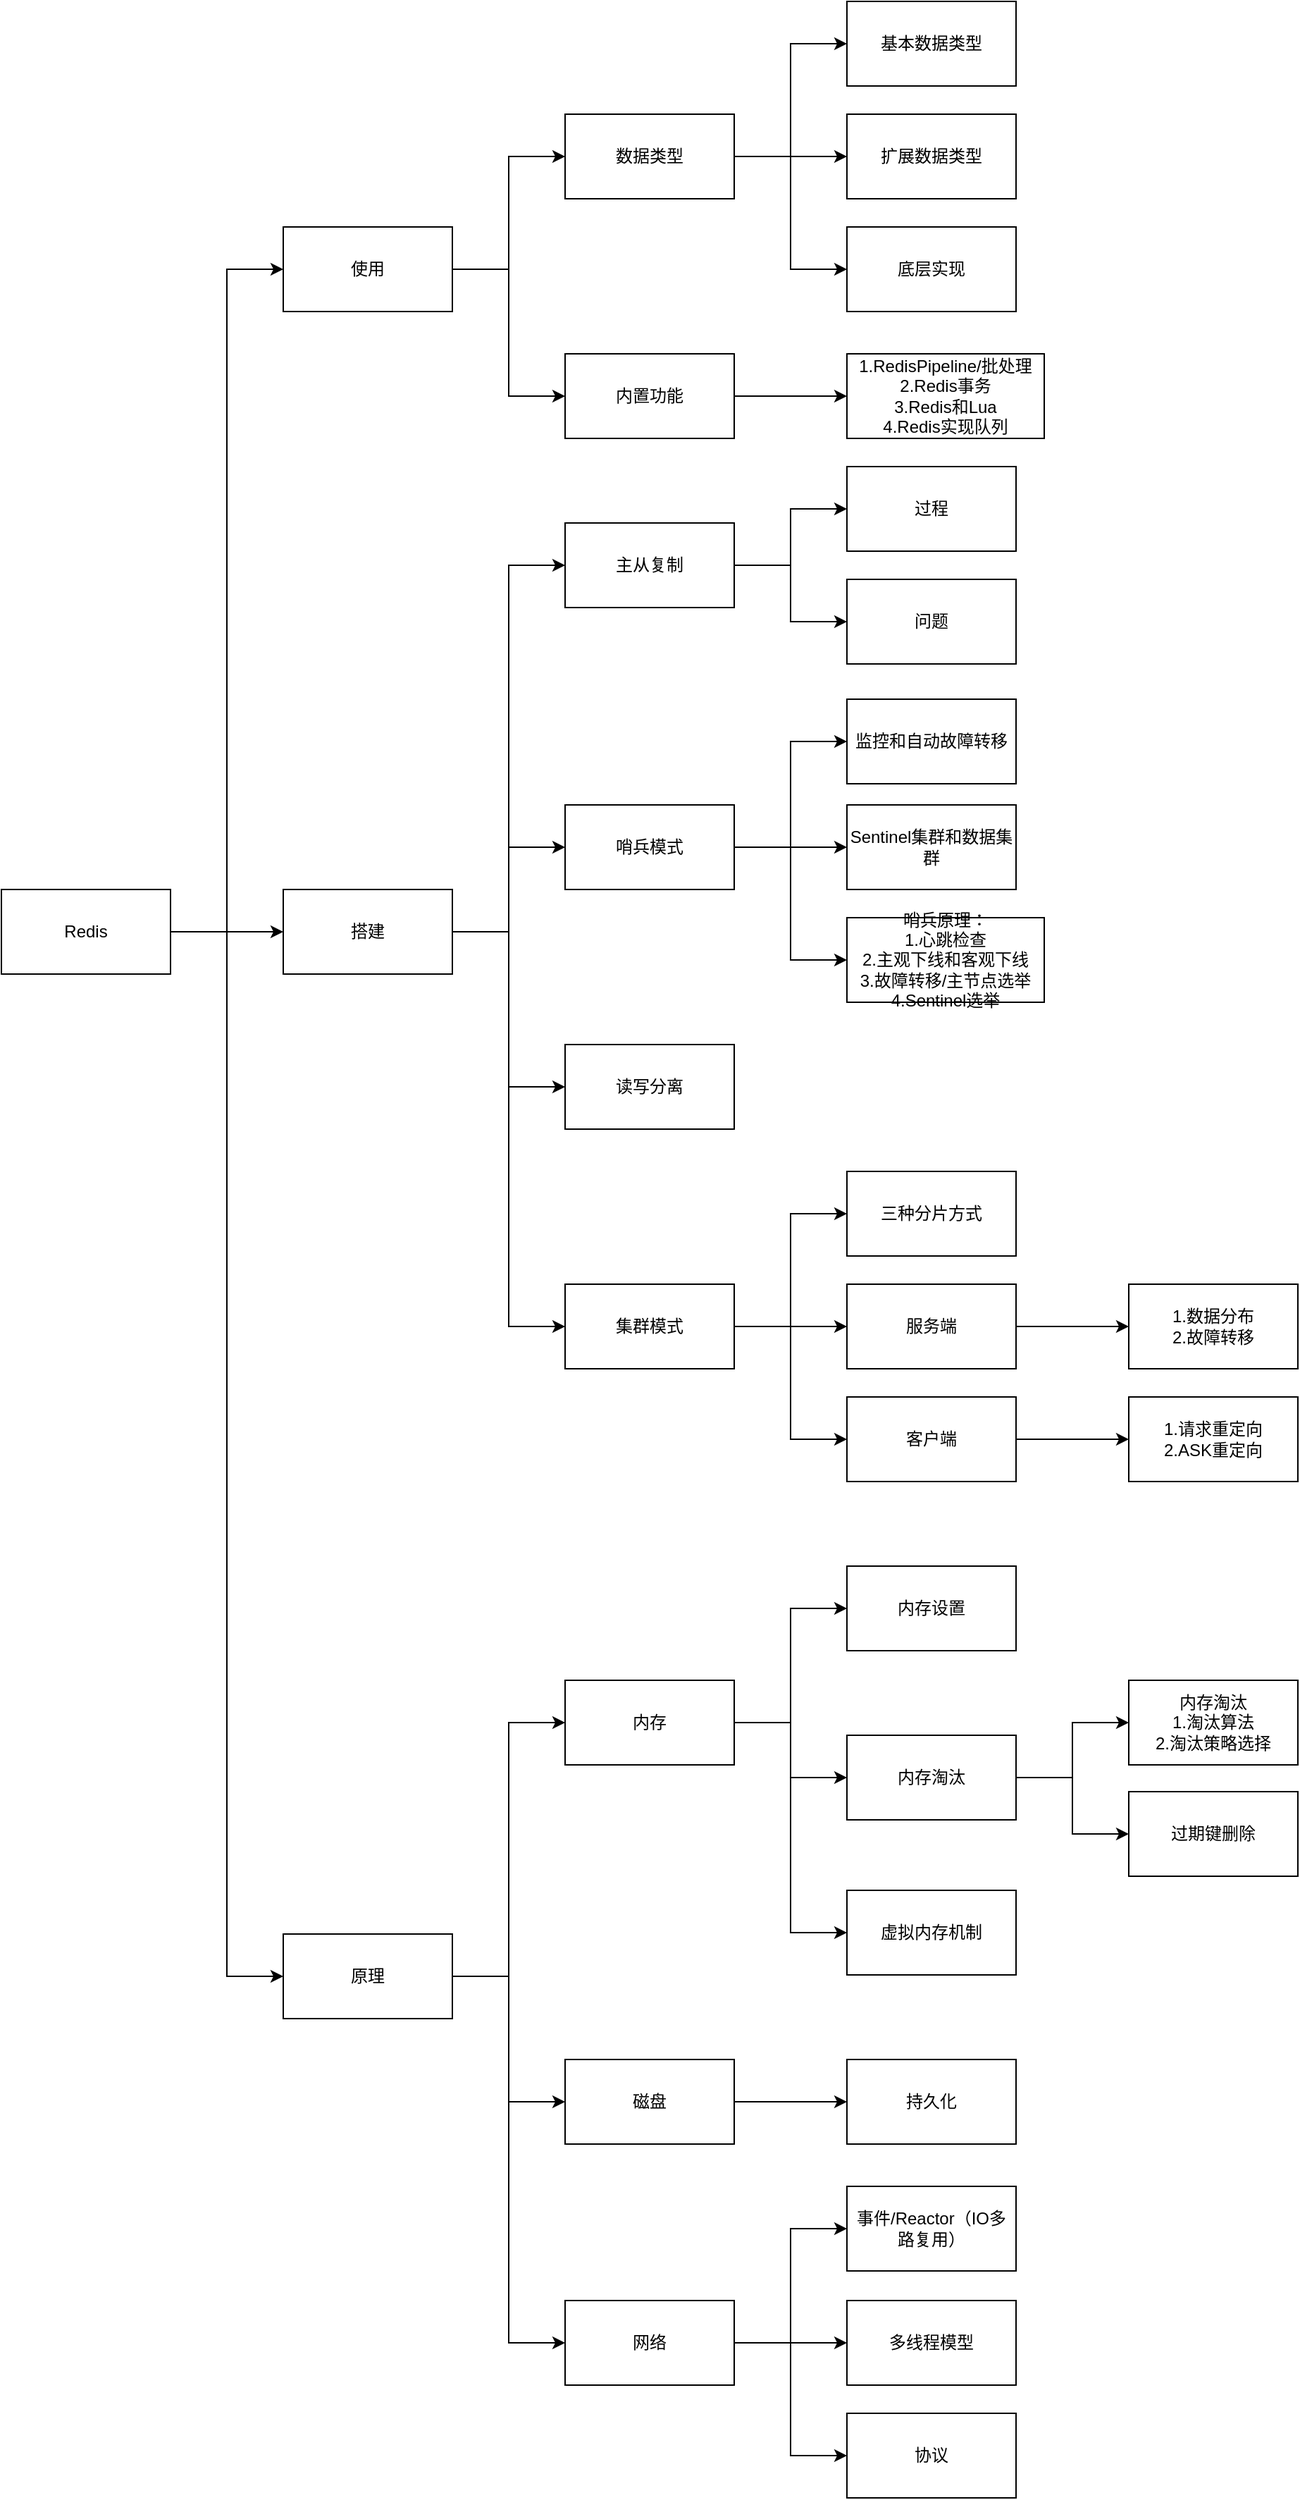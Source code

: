 <mxfile version="20.8.16" type="device"><diagram name="第 1 页" id="9QWpZSsl2FQotQOHGNuL"><mxGraphModel dx="1003" dy="828" grid="1" gridSize="10" guides="1" tooltips="1" connect="1" arrows="1" fold="1" page="1" pageScale="1" pageWidth="827" pageHeight="1169" math="0" shadow="0"><root><mxCell id="0"/><mxCell id="1" parent="0"/><mxCell id="7LhbT1LFZqe9eY51RBgR-4" style="edgeStyle=orthogonalEdgeStyle;rounded=0;orthogonalLoop=1;jettySize=auto;html=1;entryX=0;entryY=0.5;entryDx=0;entryDy=0;" parent="1" source="7LhbT1LFZqe9eY51RBgR-1" target="K7ItIB2gL9jjg-KfQqOM-1" edge="1"><mxGeometry relative="1" as="geometry"/></mxCell><mxCell id="7LhbT1LFZqe9eY51RBgR-16" style="edgeStyle=orthogonalEdgeStyle;rounded=0;orthogonalLoop=1;jettySize=auto;html=1;entryX=0;entryY=0.5;entryDx=0;entryDy=0;" parent="1" source="7LhbT1LFZqe9eY51RBgR-1" target="7LhbT1LFZqe9eY51RBgR-6" edge="1"><mxGeometry relative="1" as="geometry"/></mxCell><mxCell id="7LhbT1LFZqe9eY51RBgR-17" style="edgeStyle=orthogonalEdgeStyle;rounded=0;orthogonalLoop=1;jettySize=auto;html=1;entryX=0;entryY=0.5;entryDx=0;entryDy=0;" parent="1" source="7LhbT1LFZqe9eY51RBgR-1" target="7LhbT1LFZqe9eY51RBgR-5" edge="1"><mxGeometry relative="1" as="geometry"/></mxCell><mxCell id="7LhbT1LFZqe9eY51RBgR-1" value="Redis" style="rounded=0;whiteSpace=wrap;html=1;" parent="1" vertex="1"><mxGeometry x="40" y="720" width="120" height="60" as="geometry"/></mxCell><mxCell id="7LhbT1LFZqe9eY51RBgR-9" value="" style="edgeStyle=orthogonalEdgeStyle;rounded=0;orthogonalLoop=1;jettySize=auto;html=1;entryX=0;entryY=0.5;entryDx=0;entryDy=0;" parent="1" source="7LhbT1LFZqe9eY51RBgR-2" target="7LhbT1LFZqe9eY51RBgR-8" edge="1"><mxGeometry relative="1" as="geometry"/></mxCell><mxCell id="7LhbT1LFZqe9eY51RBgR-12" style="edgeStyle=orthogonalEdgeStyle;rounded=0;orthogonalLoop=1;jettySize=auto;html=1;" parent="1" source="7LhbT1LFZqe9eY51RBgR-2" target="7LhbT1LFZqe9eY51RBgR-10" edge="1"><mxGeometry relative="1" as="geometry"/></mxCell><mxCell id="7LhbT1LFZqe9eY51RBgR-14" style="edgeStyle=orthogonalEdgeStyle;rounded=0;orthogonalLoop=1;jettySize=auto;html=1;entryX=0;entryY=0.5;entryDx=0;entryDy=0;" parent="1" source="7LhbT1LFZqe9eY51RBgR-2" target="7LhbT1LFZqe9eY51RBgR-11" edge="1"><mxGeometry relative="1" as="geometry"/></mxCell><mxCell id="7LhbT1LFZqe9eY51RBgR-2" value="数据类型" style="rounded=0;whiteSpace=wrap;html=1;" parent="1" vertex="1"><mxGeometry x="440" y="170" width="120" height="60" as="geometry"/></mxCell><mxCell id="7LhbT1LFZqe9eY51RBgR-51" value="" style="edgeStyle=orthogonalEdgeStyle;rounded=0;orthogonalLoop=1;jettySize=auto;html=1;entryX=0;entryY=0.5;entryDx=0;entryDy=0;" parent="1" source="7LhbT1LFZqe9eY51RBgR-5" target="7LhbT1LFZqe9eY51RBgR-50" edge="1"><mxGeometry relative="1" as="geometry"/></mxCell><mxCell id="7LhbT1LFZqe9eY51RBgR-54" style="edgeStyle=orthogonalEdgeStyle;rounded=0;orthogonalLoop=1;jettySize=auto;html=1;entryX=0;entryY=0.5;entryDx=0;entryDy=0;" parent="1" source="7LhbT1LFZqe9eY51RBgR-5" target="7LhbT1LFZqe9eY51RBgR-53" edge="1"><mxGeometry relative="1" as="geometry"/></mxCell><mxCell id="7LhbT1LFZqe9eY51RBgR-55" style="edgeStyle=orthogonalEdgeStyle;rounded=0;orthogonalLoop=1;jettySize=auto;html=1;entryX=0;entryY=0.5;entryDx=0;entryDy=0;" parent="1" source="7LhbT1LFZqe9eY51RBgR-5" target="7LhbT1LFZqe9eY51RBgR-52" edge="1"><mxGeometry relative="1" as="geometry"/></mxCell><mxCell id="7LhbT1LFZqe9eY51RBgR-5" value="原理" style="rounded=0;whiteSpace=wrap;html=1;" parent="1" vertex="1"><mxGeometry x="240" y="1461" width="120" height="60" as="geometry"/></mxCell><mxCell id="7LhbT1LFZqe9eY51RBgR-24" style="edgeStyle=orthogonalEdgeStyle;rounded=0;orthogonalLoop=1;jettySize=auto;html=1;entryX=0;entryY=0.5;entryDx=0;entryDy=0;" parent="1" source="7LhbT1LFZqe9eY51RBgR-6" target="7LhbT1LFZqe9eY51RBgR-23" edge="1"><mxGeometry relative="1" as="geometry"/></mxCell><mxCell id="7LhbT1LFZqe9eY51RBgR-25" style="edgeStyle=orthogonalEdgeStyle;rounded=0;orthogonalLoop=1;jettySize=auto;html=1;entryX=0;entryY=0.5;entryDx=0;entryDy=0;" parent="1" source="7LhbT1LFZqe9eY51RBgR-6" target="7LhbT1LFZqe9eY51RBgR-22" edge="1"><mxGeometry relative="1" as="geometry"/></mxCell><mxCell id="7LhbT1LFZqe9eY51RBgR-26" style="edgeStyle=orthogonalEdgeStyle;rounded=0;orthogonalLoop=1;jettySize=auto;html=1;entryX=0;entryY=0.5;entryDx=0;entryDy=0;" parent="1" source="7LhbT1LFZqe9eY51RBgR-6" target="7LhbT1LFZqe9eY51RBgR-21" edge="1"><mxGeometry relative="1" as="geometry"/></mxCell><mxCell id="7LhbT1LFZqe9eY51RBgR-27" style="edgeStyle=orthogonalEdgeStyle;rounded=0;orthogonalLoop=1;jettySize=auto;html=1;entryX=0;entryY=0.5;entryDx=0;entryDy=0;" parent="1" source="7LhbT1LFZqe9eY51RBgR-6" target="7LhbT1LFZqe9eY51RBgR-20" edge="1"><mxGeometry relative="1" as="geometry"/></mxCell><mxCell id="7LhbT1LFZqe9eY51RBgR-6" value="搭建" style="rounded=0;whiteSpace=wrap;html=1;" parent="1" vertex="1"><mxGeometry x="240" y="720" width="120" height="60" as="geometry"/></mxCell><mxCell id="7LhbT1LFZqe9eY51RBgR-19" value="" style="edgeStyle=orthogonalEdgeStyle;rounded=0;orthogonalLoop=1;jettySize=auto;html=1;" parent="1" source="7LhbT1LFZqe9eY51RBgR-7" target="7LhbT1LFZqe9eY51RBgR-18" edge="1"><mxGeometry relative="1" as="geometry"/></mxCell><mxCell id="7LhbT1LFZqe9eY51RBgR-7" value="内置功能" style="rounded=0;whiteSpace=wrap;html=1;" parent="1" vertex="1"><mxGeometry x="440" y="340" width="120" height="60" as="geometry"/></mxCell><mxCell id="7LhbT1LFZqe9eY51RBgR-8" value="基本数据类型" style="rounded=0;whiteSpace=wrap;html=1;" parent="1" vertex="1"><mxGeometry x="640" y="90" width="120" height="60" as="geometry"/></mxCell><mxCell id="7LhbT1LFZqe9eY51RBgR-10" value="扩展数据类型" style="rounded=0;whiteSpace=wrap;html=1;" parent="1" vertex="1"><mxGeometry x="640" y="170" width="120" height="60" as="geometry"/></mxCell><mxCell id="7LhbT1LFZqe9eY51RBgR-11" value="底层实现" style="rounded=0;whiteSpace=wrap;html=1;" parent="1" vertex="1"><mxGeometry x="640" y="250" width="120" height="60" as="geometry"/></mxCell><mxCell id="7LhbT1LFZqe9eY51RBgR-18" value="&lt;div&gt;1.RedisPipeline/批处理&lt;/div&gt;&lt;div&gt;2.Redis事务&lt;/div&gt;&lt;div&gt;3.Redis和Lua&lt;/div&gt;&lt;div&gt;4.Redis实现队列&lt;/div&gt;" style="rounded=0;whiteSpace=wrap;html=1;" parent="1" vertex="1"><mxGeometry x="640" y="340" width="140" height="60" as="geometry"/></mxCell><mxCell id="7LhbT1LFZqe9eY51RBgR-41" value="" style="edgeStyle=orthogonalEdgeStyle;rounded=0;orthogonalLoop=1;jettySize=auto;html=1;entryX=0;entryY=0.5;entryDx=0;entryDy=0;" parent="1" source="7LhbT1LFZqe9eY51RBgR-20" target="7LhbT1LFZqe9eY51RBgR-40" edge="1"><mxGeometry relative="1" as="geometry"/></mxCell><mxCell id="7LhbT1LFZqe9eY51RBgR-44" style="edgeStyle=orthogonalEdgeStyle;rounded=0;orthogonalLoop=1;jettySize=auto;html=1;" parent="1" source="7LhbT1LFZqe9eY51RBgR-20" target="7LhbT1LFZqe9eY51RBgR-42" edge="1"><mxGeometry relative="1" as="geometry"/></mxCell><mxCell id="7LhbT1LFZqe9eY51RBgR-45" style="edgeStyle=orthogonalEdgeStyle;rounded=0;orthogonalLoop=1;jettySize=auto;html=1;entryX=0;entryY=0.5;entryDx=0;entryDy=0;" parent="1" source="7LhbT1LFZqe9eY51RBgR-20" target="7LhbT1LFZqe9eY51RBgR-43" edge="1"><mxGeometry relative="1" as="geometry"/></mxCell><mxCell id="7LhbT1LFZqe9eY51RBgR-20" value="集群模式" style="rounded=0;whiteSpace=wrap;html=1;" parent="1" vertex="1"><mxGeometry x="440" y="1000" width="120" height="60" as="geometry"/></mxCell><mxCell id="7LhbT1LFZqe9eY51RBgR-21" value="读写分离" style="rounded=0;whiteSpace=wrap;html=1;" parent="1" vertex="1"><mxGeometry x="440" y="830" width="120" height="60" as="geometry"/></mxCell><mxCell id="7LhbT1LFZqe9eY51RBgR-34" value="" style="edgeStyle=orthogonalEdgeStyle;rounded=0;orthogonalLoop=1;jettySize=auto;html=1;entryX=0;entryY=0.5;entryDx=0;entryDy=0;" parent="1" source="7LhbT1LFZqe9eY51RBgR-22" target="7LhbT1LFZqe9eY51RBgR-33" edge="1"><mxGeometry relative="1" as="geometry"/></mxCell><mxCell id="7LhbT1LFZqe9eY51RBgR-38" style="edgeStyle=orthogonalEdgeStyle;rounded=0;orthogonalLoop=1;jettySize=auto;html=1;" parent="1" source="7LhbT1LFZqe9eY51RBgR-22" target="7LhbT1LFZqe9eY51RBgR-37" edge="1"><mxGeometry relative="1" as="geometry"/></mxCell><mxCell id="7LhbT1LFZqe9eY51RBgR-39" style="edgeStyle=orthogonalEdgeStyle;rounded=0;orthogonalLoop=1;jettySize=auto;html=1;entryX=0;entryY=0.5;entryDx=0;entryDy=0;" parent="1" source="7LhbT1LFZqe9eY51RBgR-22" target="7LhbT1LFZqe9eY51RBgR-36" edge="1"><mxGeometry relative="1" as="geometry"/></mxCell><mxCell id="7LhbT1LFZqe9eY51RBgR-22" value="哨兵模式" style="rounded=0;whiteSpace=wrap;html=1;" parent="1" vertex="1"><mxGeometry x="440" y="660" width="120" height="60" as="geometry"/></mxCell><mxCell id="7LhbT1LFZqe9eY51RBgR-30" value="" style="edgeStyle=orthogonalEdgeStyle;rounded=0;orthogonalLoop=1;jettySize=auto;html=1;" parent="1" source="7LhbT1LFZqe9eY51RBgR-23" target="7LhbT1LFZqe9eY51RBgR-29" edge="1"><mxGeometry relative="1" as="geometry"/></mxCell><mxCell id="7LhbT1LFZqe9eY51RBgR-32" style="edgeStyle=orthogonalEdgeStyle;rounded=0;orthogonalLoop=1;jettySize=auto;html=1;entryX=0;entryY=0.5;entryDx=0;entryDy=0;" parent="1" source="7LhbT1LFZqe9eY51RBgR-23" target="7LhbT1LFZqe9eY51RBgR-31" edge="1"><mxGeometry relative="1" as="geometry"/></mxCell><mxCell id="7LhbT1LFZqe9eY51RBgR-23" value="主从复制" style="rounded=0;whiteSpace=wrap;html=1;" parent="1" vertex="1"><mxGeometry x="440" y="460" width="120" height="60" as="geometry"/></mxCell><mxCell id="7LhbT1LFZqe9eY51RBgR-29" value="过程" style="rounded=0;whiteSpace=wrap;html=1;" parent="1" vertex="1"><mxGeometry x="640" y="420" width="120" height="60" as="geometry"/></mxCell><mxCell id="7LhbT1LFZqe9eY51RBgR-31" value="问题" style="rounded=0;whiteSpace=wrap;html=1;" parent="1" vertex="1"><mxGeometry x="640" y="500" width="120" height="60" as="geometry"/></mxCell><mxCell id="7LhbT1LFZqe9eY51RBgR-33" value="监控和自动故障转移" style="rounded=0;whiteSpace=wrap;html=1;" parent="1" vertex="1"><mxGeometry x="640" y="585" width="120" height="60" as="geometry"/></mxCell><mxCell id="7LhbT1LFZqe9eY51RBgR-36" value="&lt;div&gt;哨兵原理：&lt;/div&gt;&lt;div&gt;1.心跳检查&lt;/div&gt;&lt;div&gt;2.主观下线和客观下线&lt;/div&gt;&lt;div&gt;3.故障转移/主节点选举&lt;/div&gt;&lt;div&gt;4.Sentinel选举&lt;/div&gt;" style="rounded=0;whiteSpace=wrap;html=1;" parent="1" vertex="1"><mxGeometry x="640" y="740" width="140" height="60" as="geometry"/></mxCell><mxCell id="7LhbT1LFZqe9eY51RBgR-37" value="Sentinel集群和数据集群" style="rounded=0;whiteSpace=wrap;html=1;" parent="1" vertex="1"><mxGeometry x="640" y="660" width="120" height="60" as="geometry"/></mxCell><mxCell id="7LhbT1LFZqe9eY51RBgR-40" value="三种分片方式" style="rounded=0;whiteSpace=wrap;html=1;" parent="1" vertex="1"><mxGeometry x="640" y="920" width="120" height="60" as="geometry"/></mxCell><mxCell id="7LhbT1LFZqe9eY51RBgR-47" value="" style="edgeStyle=orthogonalEdgeStyle;rounded=0;orthogonalLoop=1;jettySize=auto;html=1;" parent="1" source="7LhbT1LFZqe9eY51RBgR-42" target="7LhbT1LFZqe9eY51RBgR-46" edge="1"><mxGeometry relative="1" as="geometry"/></mxCell><mxCell id="7LhbT1LFZqe9eY51RBgR-42" value="服务端" style="rounded=0;whiteSpace=wrap;html=1;" parent="1" vertex="1"><mxGeometry x="640" y="1000" width="120" height="60" as="geometry"/></mxCell><mxCell id="7LhbT1LFZqe9eY51RBgR-49" value="" style="edgeStyle=orthogonalEdgeStyle;rounded=0;orthogonalLoop=1;jettySize=auto;html=1;" parent="1" source="7LhbT1LFZqe9eY51RBgR-43" target="7LhbT1LFZqe9eY51RBgR-48" edge="1"><mxGeometry relative="1" as="geometry"/></mxCell><mxCell id="7LhbT1LFZqe9eY51RBgR-43" value="客户端" style="rounded=0;whiteSpace=wrap;html=1;" parent="1" vertex="1"><mxGeometry x="640" y="1080" width="120" height="60" as="geometry"/></mxCell><mxCell id="7LhbT1LFZqe9eY51RBgR-46" value="&lt;div&gt;1.数据分布&lt;/div&gt;&lt;div&gt;2.故障转移&lt;/div&gt;" style="rounded=0;whiteSpace=wrap;html=1;" parent="1" vertex="1"><mxGeometry x="840" y="1000" width="120" height="60" as="geometry"/></mxCell><mxCell id="7LhbT1LFZqe9eY51RBgR-48" value="&lt;div&gt;1.请求重定向&lt;/div&gt;&lt;div&gt;2.ASK重定向&lt;/div&gt;" style="rounded=0;whiteSpace=wrap;html=1;" parent="1" vertex="1"><mxGeometry x="840" y="1080" width="120" height="60" as="geometry"/></mxCell><mxCell id="7LhbT1LFZqe9eY51RBgR-69" value="" style="edgeStyle=orthogonalEdgeStyle;rounded=0;orthogonalLoop=1;jettySize=auto;html=1;" parent="1" source="7LhbT1LFZqe9eY51RBgR-50" target="7LhbT1LFZqe9eY51RBgR-68" edge="1"><mxGeometry relative="1" as="geometry"/></mxCell><mxCell id="7LhbT1LFZqe9eY51RBgR-50" value="磁盘" style="rounded=0;whiteSpace=wrap;html=1;" parent="1" vertex="1"><mxGeometry x="440" y="1550" width="120" height="60" as="geometry"/></mxCell><mxCell id="7LhbT1LFZqe9eY51RBgR-65" style="edgeStyle=orthogonalEdgeStyle;rounded=0;orthogonalLoop=1;jettySize=auto;html=1;entryX=0;entryY=0.5;entryDx=0;entryDy=0;" parent="1" source="7LhbT1LFZqe9eY51RBgR-52" target="7LhbT1LFZqe9eY51RBgR-64" edge="1"><mxGeometry relative="1" as="geometry"><Array as="points"><mxPoint x="600" y="1751"/><mxPoint x="600" y="1670"/></Array></mxGeometry></mxCell><mxCell id="7LhbT1LFZqe9eY51RBgR-66" style="edgeStyle=orthogonalEdgeStyle;rounded=0;orthogonalLoop=1;jettySize=auto;html=1;" parent="1" source="7LhbT1LFZqe9eY51RBgR-52" target="7LhbT1LFZqe9eY51RBgR-62" edge="1"><mxGeometry relative="1" as="geometry"/></mxCell><mxCell id="7LhbT1LFZqe9eY51RBgR-67" style="edgeStyle=orthogonalEdgeStyle;rounded=0;orthogonalLoop=1;jettySize=auto;html=1;entryX=0;entryY=0.5;entryDx=0;entryDy=0;" parent="1" source="7LhbT1LFZqe9eY51RBgR-52" target="7LhbT1LFZqe9eY51RBgR-63" edge="1"><mxGeometry relative="1" as="geometry"/></mxCell><mxCell id="7LhbT1LFZqe9eY51RBgR-52" value="网络" style="rounded=0;whiteSpace=wrap;html=1;" parent="1" vertex="1"><mxGeometry x="440" y="1721" width="120" height="60" as="geometry"/></mxCell><mxCell id="7LhbT1LFZqe9eY51RBgR-59" style="edgeStyle=orthogonalEdgeStyle;rounded=0;orthogonalLoop=1;jettySize=auto;html=1;entryX=0;entryY=0.5;entryDx=0;entryDy=0;" parent="1" source="7LhbT1LFZqe9eY51RBgR-53" target="7LhbT1LFZqe9eY51RBgR-58" edge="1"><mxGeometry relative="1" as="geometry"/></mxCell><mxCell id="7LhbT1LFZqe9eY51RBgR-60" style="edgeStyle=orthogonalEdgeStyle;rounded=0;orthogonalLoop=1;jettySize=auto;html=1;entryX=0;entryY=0.5;entryDx=0;entryDy=0;" parent="1" source="7LhbT1LFZqe9eY51RBgR-53" target="7LhbT1LFZqe9eY51RBgR-56" edge="1"><mxGeometry relative="1" as="geometry"/></mxCell><mxCell id="7LhbT1LFZqe9eY51RBgR-61" style="edgeStyle=orthogonalEdgeStyle;rounded=0;orthogonalLoop=1;jettySize=auto;html=1;entryX=0;entryY=0.5;entryDx=0;entryDy=0;" parent="1" source="7LhbT1LFZqe9eY51RBgR-53" target="7LhbT1LFZqe9eY51RBgR-57" edge="1"><mxGeometry relative="1" as="geometry"/></mxCell><mxCell id="7LhbT1LFZqe9eY51RBgR-53" value="内存" style="rounded=0;whiteSpace=wrap;html=1;" parent="1" vertex="1"><mxGeometry x="440" y="1281" width="120" height="60" as="geometry"/></mxCell><mxCell id="f0rybwQJ2YXZt7SK1e8K-3" value="" style="edgeStyle=orthogonalEdgeStyle;rounded=0;orthogonalLoop=1;jettySize=auto;html=1;" parent="1" source="7LhbT1LFZqe9eY51RBgR-56" target="f0rybwQJ2YXZt7SK1e8K-2" edge="1"><mxGeometry relative="1" as="geometry"/></mxCell><mxCell id="K7ItIB2gL9jjg-KfQqOM-5" style="edgeStyle=orthogonalEdgeStyle;rounded=0;orthogonalLoop=1;jettySize=auto;html=1;entryX=0;entryY=0.5;entryDx=0;entryDy=0;" edge="1" parent="1" source="7LhbT1LFZqe9eY51RBgR-56" target="K7ItIB2gL9jjg-KfQqOM-4"><mxGeometry relative="1" as="geometry"/></mxCell><mxCell id="7LhbT1LFZqe9eY51RBgR-56" value="内存淘汰" style="rounded=0;whiteSpace=wrap;html=1;" parent="1" vertex="1"><mxGeometry x="640" y="1320" width="120" height="60" as="geometry"/></mxCell><mxCell id="7LhbT1LFZqe9eY51RBgR-57" value="虚拟内存机制" style="rounded=0;whiteSpace=wrap;html=1;" parent="1" vertex="1"><mxGeometry x="640" y="1430" width="120" height="60" as="geometry"/></mxCell><mxCell id="7LhbT1LFZqe9eY51RBgR-58" value="内存设置" style="rounded=0;whiteSpace=wrap;html=1;" parent="1" vertex="1"><mxGeometry x="640" y="1200" width="120" height="60" as="geometry"/></mxCell><mxCell id="7LhbT1LFZqe9eY51RBgR-62" value="多线程模型" style="rounded=0;whiteSpace=wrap;html=1;" parent="1" vertex="1"><mxGeometry x="640" y="1721" width="120" height="60" as="geometry"/></mxCell><mxCell id="7LhbT1LFZqe9eY51RBgR-63" value="协议" style="rounded=0;whiteSpace=wrap;html=1;" parent="1" vertex="1"><mxGeometry x="640" y="1801" width="120" height="60" as="geometry"/></mxCell><mxCell id="7LhbT1LFZqe9eY51RBgR-64" value="事件/Reactor（IO多路复用）" style="rounded=0;whiteSpace=wrap;html=1;" parent="1" vertex="1"><mxGeometry x="640" y="1640" width="120" height="60" as="geometry"/></mxCell><mxCell id="7LhbT1LFZqe9eY51RBgR-68" value="持久化" style="rounded=0;whiteSpace=wrap;html=1;" parent="1" vertex="1"><mxGeometry x="640" y="1550" width="120" height="60" as="geometry"/></mxCell><mxCell id="f0rybwQJ2YXZt7SK1e8K-2" value="&lt;div&gt;内存淘汰&lt;br&gt;&lt;/div&gt;&lt;div&gt;1.淘汰算法&lt;/div&gt;&lt;div&gt;2.淘汰策略选择&lt;/div&gt;" style="rounded=0;whiteSpace=wrap;html=1;" parent="1" vertex="1"><mxGeometry x="840" y="1281" width="120" height="60" as="geometry"/></mxCell><mxCell id="K7ItIB2gL9jjg-KfQqOM-2" style="edgeStyle=orthogonalEdgeStyle;rounded=0;orthogonalLoop=1;jettySize=auto;html=1;entryX=0;entryY=0.5;entryDx=0;entryDy=0;" edge="1" parent="1" source="K7ItIB2gL9jjg-KfQqOM-1" target="7LhbT1LFZqe9eY51RBgR-2"><mxGeometry relative="1" as="geometry"/></mxCell><mxCell id="K7ItIB2gL9jjg-KfQqOM-3" style="edgeStyle=orthogonalEdgeStyle;rounded=0;orthogonalLoop=1;jettySize=auto;html=1;entryX=0;entryY=0.5;entryDx=0;entryDy=0;" edge="1" parent="1" source="K7ItIB2gL9jjg-KfQqOM-1" target="7LhbT1LFZqe9eY51RBgR-7"><mxGeometry relative="1" as="geometry"/></mxCell><mxCell id="K7ItIB2gL9jjg-KfQqOM-1" value="使用" style="rounded=0;whiteSpace=wrap;html=1;" vertex="1" parent="1"><mxGeometry x="240" y="250" width="120" height="60" as="geometry"/></mxCell><mxCell id="K7ItIB2gL9jjg-KfQqOM-4" value="过期键删除" style="rounded=0;whiteSpace=wrap;html=1;" vertex="1" parent="1"><mxGeometry x="840" y="1360" width="120" height="60" as="geometry"/></mxCell></root></mxGraphModel></diagram></mxfile>